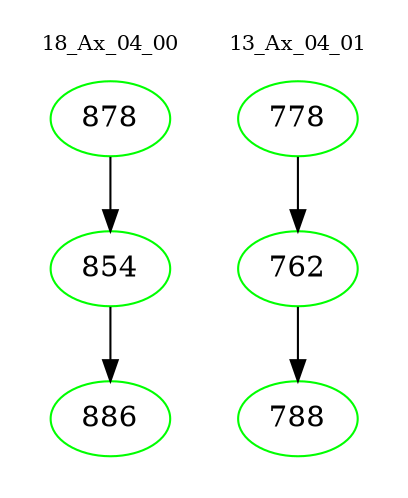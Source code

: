 digraph{
subgraph cluster_0 {
color = white
label = "18_Ax_04_00";
fontsize=10;
T0_878 [label="878", color="green"]
T0_878 -> T0_854 [color="black"]
T0_854 [label="854", color="green"]
T0_854 -> T0_886 [color="black"]
T0_886 [label="886", color="green"]
}
subgraph cluster_1 {
color = white
label = "13_Ax_04_01";
fontsize=10;
T1_778 [label="778", color="green"]
T1_778 -> T1_762 [color="black"]
T1_762 [label="762", color="green"]
T1_762 -> T1_788 [color="black"]
T1_788 [label="788", color="green"]
}
}
